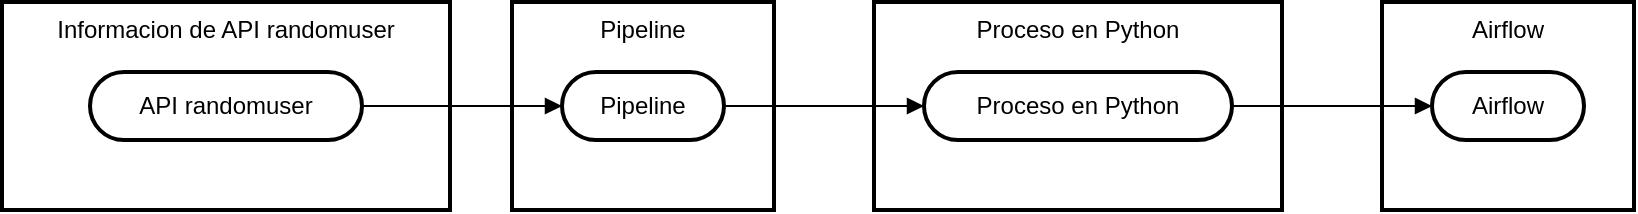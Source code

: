 <mxfile version="24.7.7">
  <diagram name="Página-1" id="gVWL0LZ6J4jUiAH6mWAj">
    <mxGraphModel>
      <root>
        <mxCell id="0" />
        <mxCell id="1" parent="0" />
        <mxCell id="2" value="Airflow" style="whiteSpace=wrap;strokeWidth=2;verticalAlign=top;" vertex="1" parent="1">
          <mxGeometry x="671" width="126" height="104" as="geometry" />
        </mxCell>
        <mxCell id="3" value="Airflow" style="rounded=1;whiteSpace=wrap;arcSize=50;strokeWidth=2;" vertex="1" parent="1">
          <mxGeometry x="696" y="35" width="76" height="34" as="geometry" />
        </mxCell>
        <mxCell id="4" value="Proceso en Python" style="whiteSpace=wrap;strokeWidth=2;verticalAlign=top;" vertex="1" parent="1">
          <mxGeometry x="417" width="204" height="104" as="geometry" />
        </mxCell>
        <mxCell id="5" value="Proceso en Python" style="rounded=1;whiteSpace=wrap;arcSize=50;strokeWidth=2;" vertex="1" parent="1">
          <mxGeometry x="442" y="35" width="154" height="34" as="geometry" />
        </mxCell>
        <mxCell id="6" value="Pipeline" style="whiteSpace=wrap;strokeWidth=2;verticalAlign=top;" vertex="1" parent="1">
          <mxGeometry x="236" width="131" height="104" as="geometry" />
        </mxCell>
        <mxCell id="7" value="Pipeline" style="rounded=1;whiteSpace=wrap;arcSize=50;strokeWidth=2;" vertex="1" parent="1">
          <mxGeometry x="261" y="35" width="81" height="34" as="geometry" />
        </mxCell>
        <mxCell id="8" value="Informacion de API randomuser" style="whiteSpace=wrap;strokeWidth=2;verticalAlign=top;" vertex="1" parent="1">
          <mxGeometry x="-19" width="224" height="104" as="geometry" />
        </mxCell>
        <mxCell id="9" value="API randomuser" style="rounded=1;whiteSpace=wrap;arcSize=50;strokeWidth=2;" vertex="1" parent="1">
          <mxGeometry x="25" y="35" width="136" height="34" as="geometry" />
        </mxCell>
        <mxCell id="10" value="" style="curved=1;startArrow=none;endArrow=block;exitX=1;exitY=0.5;entryX=0.01;entryY=0.5;" edge="1" parent="1" source="9" target="7">
          <mxGeometry relative="1" as="geometry">
            <Array as="points" />
          </mxGeometry>
        </mxCell>
        <mxCell id="11" value="" style="curved=1;startArrow=none;endArrow=block;exitX=1;exitY=0.5;entryX=0;entryY=0.5;" edge="1" parent="1" source="7" target="5">
          <mxGeometry relative="1" as="geometry">
            <Array as="points" />
          </mxGeometry>
        </mxCell>
        <mxCell id="12" value="" style="curved=1;startArrow=none;endArrow=block;exitX=1;exitY=0.5;entryX=0.01;entryY=0.5;" edge="1" parent="1" source="5" target="3">
          <mxGeometry relative="1" as="geometry">
            <Array as="points" />
          </mxGeometry>
        </mxCell>
      </root>
    </mxGraphModel>
  </diagram>
</mxfile>
